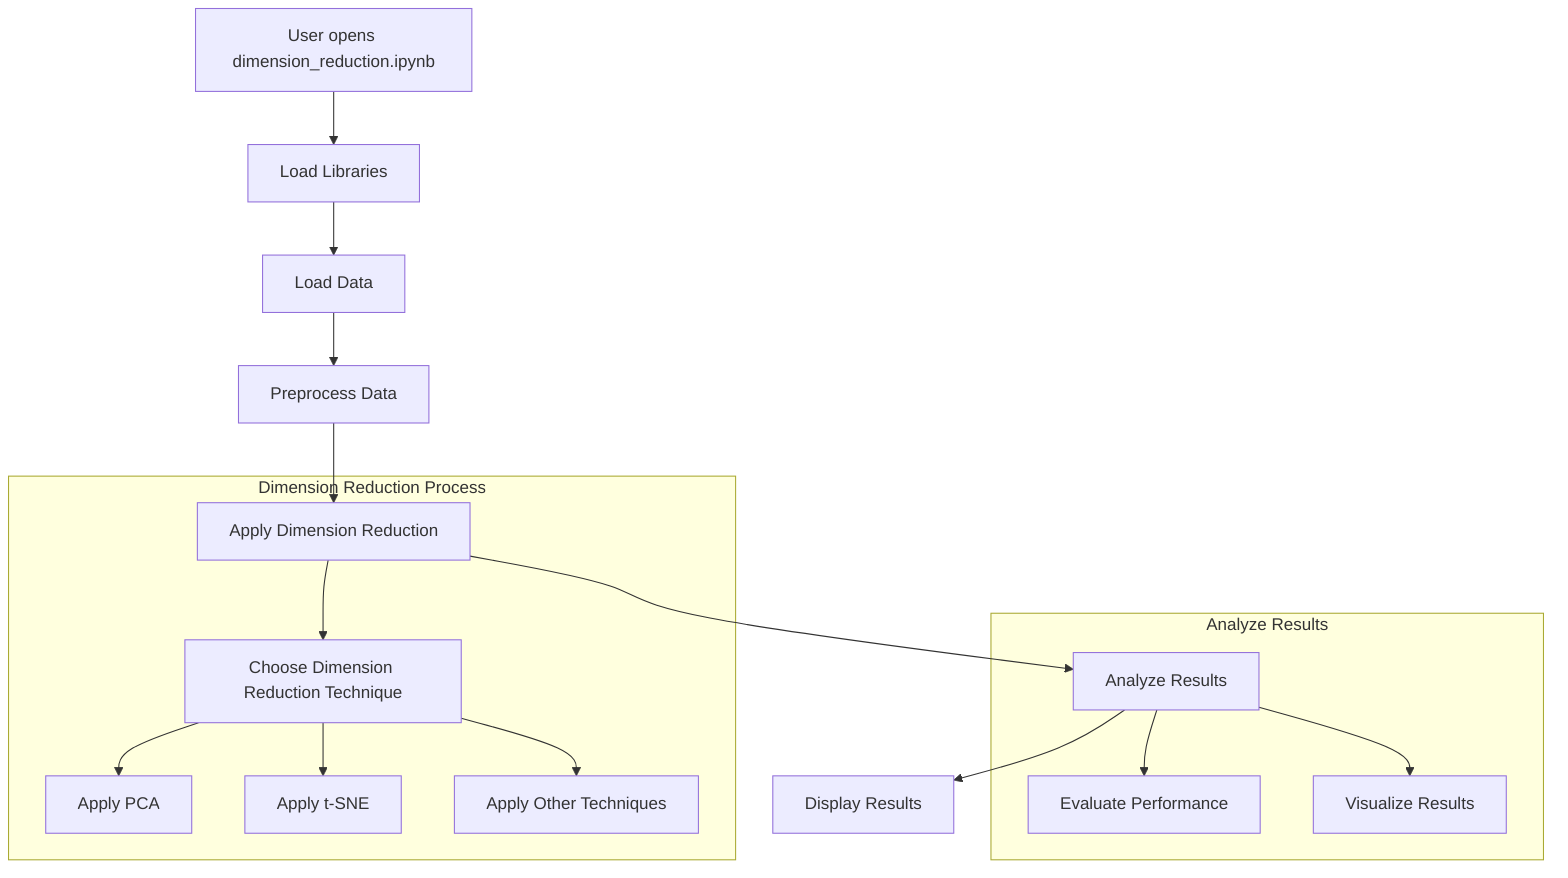flowchart TD
    A[User opens dimension_reduction.ipynb] --> B[Load Libraries]
    B --> C[Load Data]
    C --> D[Preprocess Data]
    D --> E[Apply Dimension Reduction]
    E --> F[Analyze Results]
    F --> G[Display Results]

    subgraph "Dimension Reduction Process"
        E1[Choose Dimension Reduction Technique]
        E2[Apply PCA]
        E3[Apply t-SNE]
        E4[Apply Other Techniques]
        E --> E1
        E1 --> E2
        E1 --> E3
        E1 --> E4
    end

    subgraph "Analyze Results"
        F1[Evaluate Performance]
        F2[Visualize Results]
        F --> F1
        F --> F2
    end
